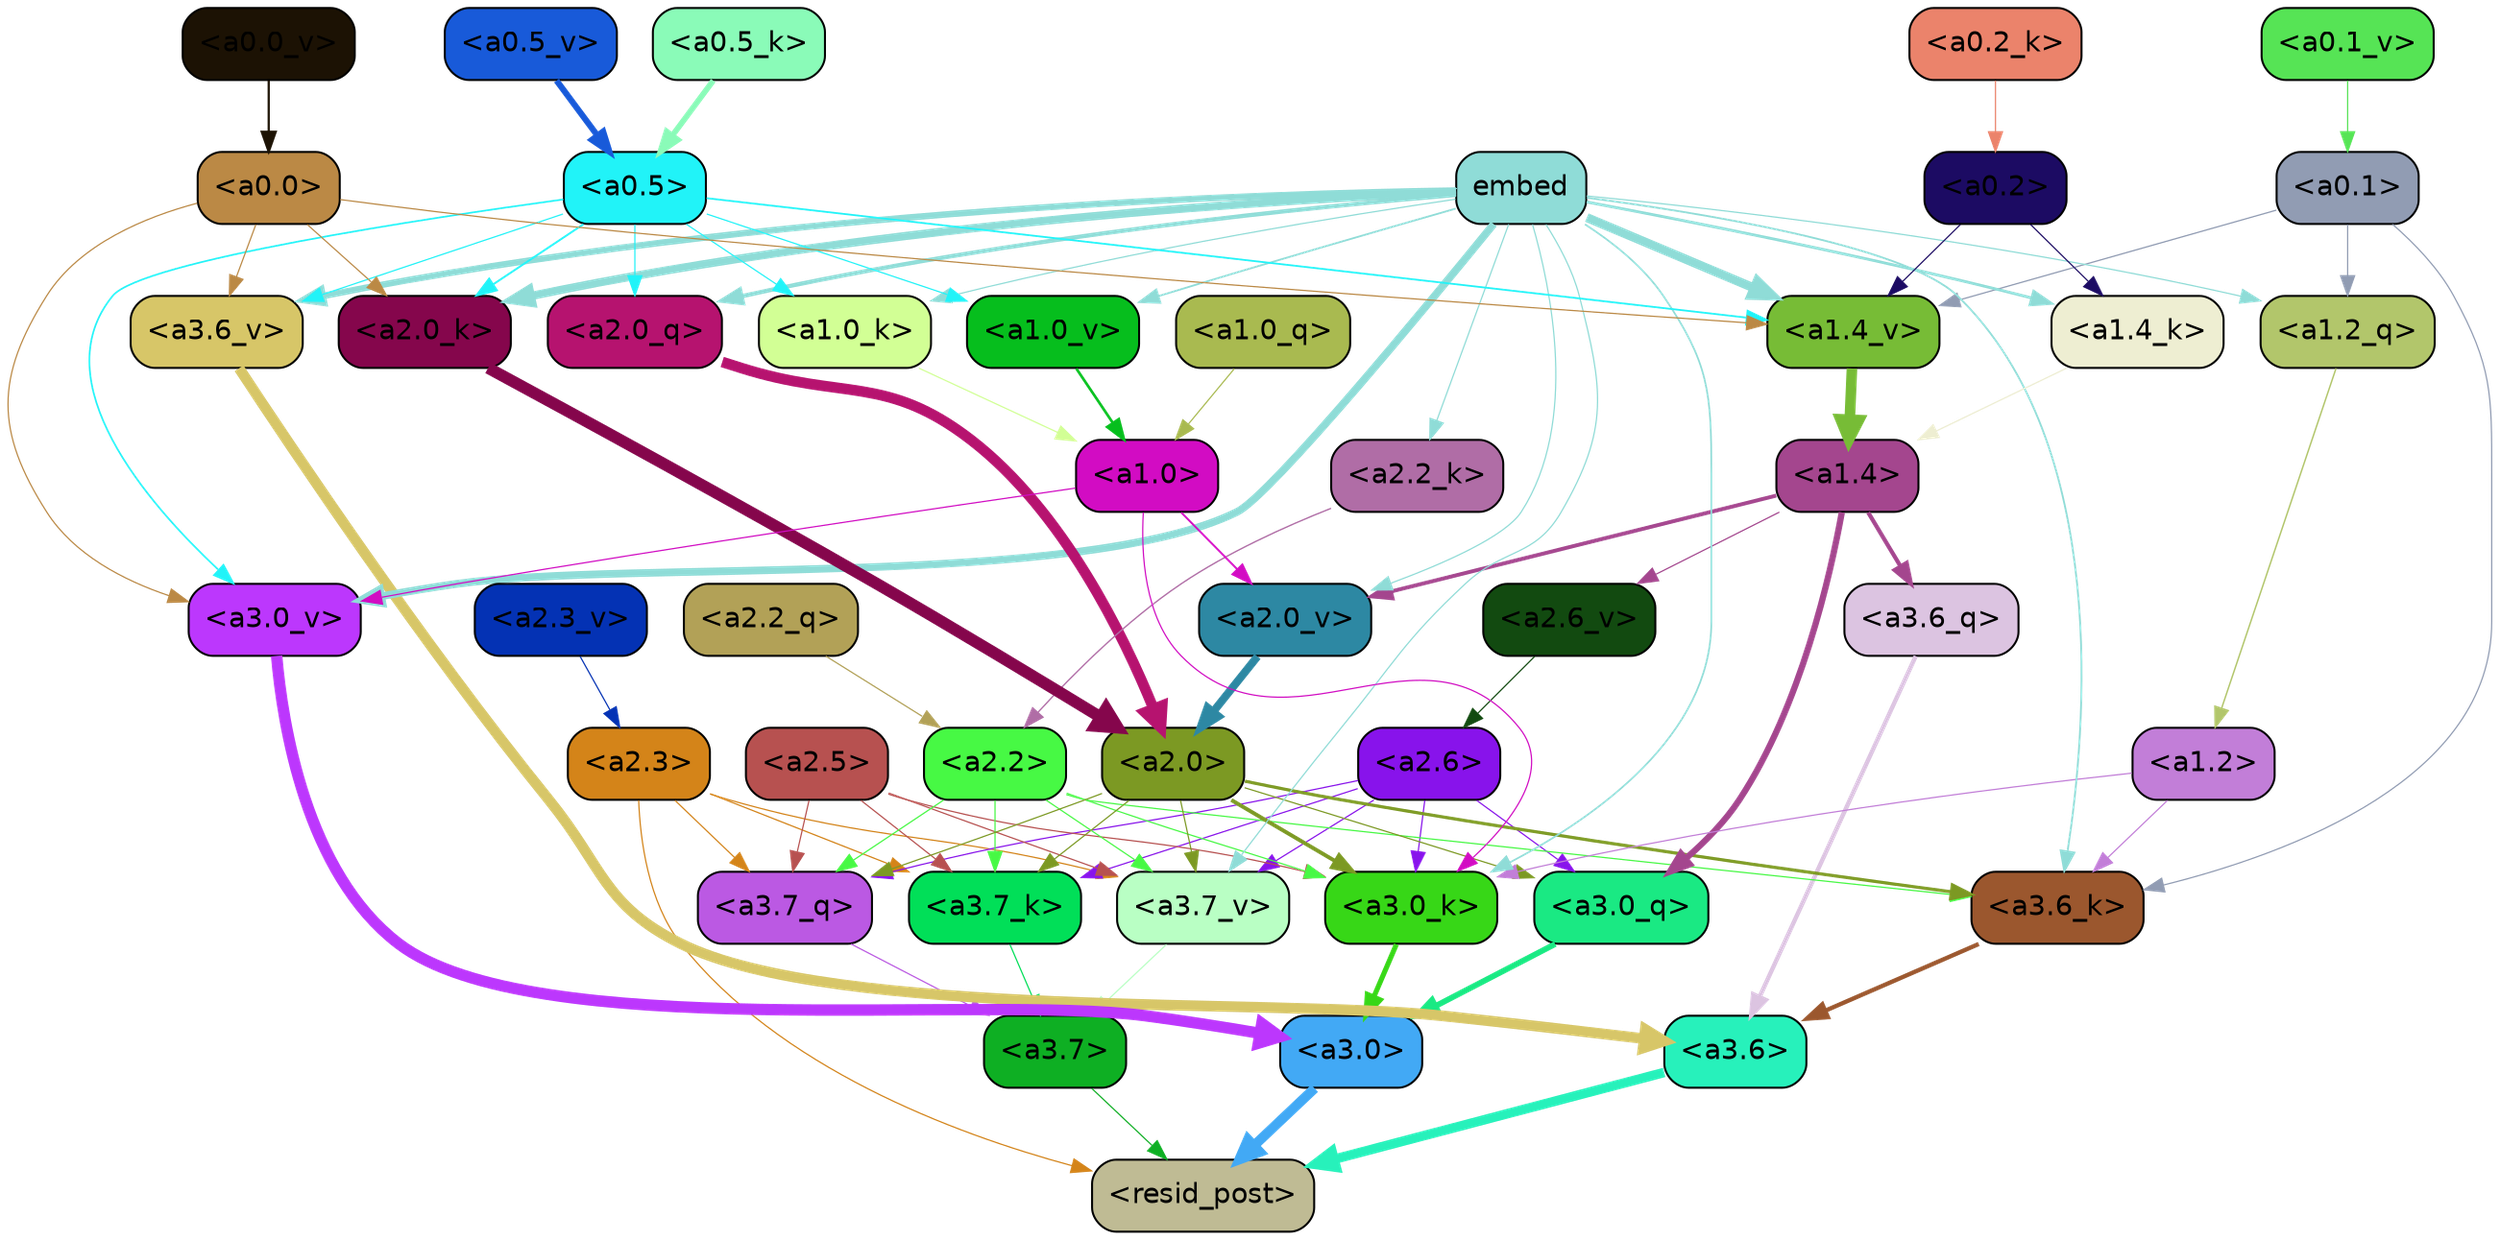 strict digraph "" {
	graph [bgcolor=transparent,
		layout=dot,
		overlap=false,
		splines=true
	];
	"<a3.7>"	[color=black,
		fillcolor="#0eaf23",
		fontname=Helvetica,
		shape=box,
		style="filled, rounded"];
	"<resid_post>"	[color=black,
		fillcolor="#bfbb94",
		fontname=Helvetica,
		shape=box,
		style="filled, rounded"];
	"<a3.7>" -> "<resid_post>"	[color="#0eaf23",
		penwidth=0.6];
	"<a3.6>"	[color=black,
		fillcolor="#27f1bb",
		fontname=Helvetica,
		shape=box,
		style="filled, rounded"];
	"<a3.6>" -> "<resid_post>"	[color="#27f1bb",
		penwidth=4.751592040061951];
	"<a3.0>"	[color=black,
		fillcolor="#42a9f5",
		fontname=Helvetica,
		shape=box,
		style="filled, rounded"];
	"<a3.0>" -> "<resid_post>"	[color="#42a9f5",
		penwidth=4.904066681861877];
	"<a2.3>"	[color=black,
		fillcolor="#d48419",
		fontname=Helvetica,
		shape=box,
		style="filled, rounded"];
	"<a2.3>" -> "<resid_post>"	[color="#d48419",
		penwidth=0.6];
	"<a3.7_q>"	[color=black,
		fillcolor="#bb59e3",
		fontname=Helvetica,
		shape=box,
		style="filled, rounded"];
	"<a2.3>" -> "<a3.7_q>"	[color="#d48419",
		penwidth=0.6];
	"<a3.7_k>"	[color=black,
		fillcolor="#01df58",
		fontname=Helvetica,
		shape=box,
		style="filled, rounded"];
	"<a2.3>" -> "<a3.7_k>"	[color="#d48419",
		penwidth=0.6069068089127541];
	"<a3.7_v>"	[color=black,
		fillcolor="#b9ffc4",
		fontname=Helvetica,
		shape=box,
		style="filled, rounded"];
	"<a2.3>" -> "<a3.7_v>"	[color="#d48419",
		penwidth=0.6];
	"<a3.7_q>" -> "<a3.7>"	[color="#bb59e3",
		penwidth=0.6];
	"<a3.6_q>"	[color=black,
		fillcolor="#dcc4e1",
		fontname=Helvetica,
		shape=box,
		style="filled, rounded"];
	"<a3.6_q>" -> "<a3.6>"	[color="#dcc4e1",
		penwidth=2.160832464694977];
	"<a3.0_q>"	[color=black,
		fillcolor="#1ae983",
		fontname=Helvetica,
		shape=box,
		style="filled, rounded"];
	"<a3.0_q>" -> "<a3.0>"	[color="#1ae983",
		penwidth=2.870753765106201];
	"<a3.7_k>" -> "<a3.7>"	[color="#01df58",
		penwidth=0.6];
	"<a3.6_k>"	[color=black,
		fillcolor="#9b572e",
		fontname=Helvetica,
		shape=box,
		style="filled, rounded"];
	"<a3.6_k>" -> "<a3.6>"	[color="#9b572e",
		penwidth=2.13908451795578];
	"<a3.0_k>"	[color=black,
		fillcolor="#37d717",
		fontname=Helvetica,
		shape=box,
		style="filled, rounded"];
	"<a3.0_k>" -> "<a3.0>"	[color="#37d717",
		penwidth=2.520303964614868];
	"<a3.7_v>" -> "<a3.7>"	[color="#b9ffc4",
		penwidth=0.6];
	"<a3.6_v>"	[color=black,
		fillcolor="#d7c668",
		fontname=Helvetica,
		shape=box,
		style="filled, rounded"];
	"<a3.6_v>" -> "<a3.6>"	[color="#d7c668",
		penwidth=5.297133803367615];
	"<a3.0_v>"	[color=black,
		fillcolor="#bc37fd",
		fontname=Helvetica,
		shape=box,
		style="filled, rounded"];
	"<a3.0_v>" -> "<a3.0>"	[color="#bc37fd",
		penwidth=5.680712580680847];
	"<a2.6>"	[color=black,
		fillcolor="#8813eb",
		fontname=Helvetica,
		shape=box,
		style="filled, rounded"];
	"<a2.6>" -> "<a3.7_q>"	[color="#8813eb",
		penwidth=0.6];
	"<a2.6>" -> "<a3.0_q>"	[color="#8813eb",
		penwidth=0.6];
	"<a2.6>" -> "<a3.7_k>"	[color="#8813eb",
		penwidth=0.6];
	"<a2.6>" -> "<a3.0_k>"	[color="#8813eb",
		penwidth=0.6];
	"<a2.6>" -> "<a3.7_v>"	[color="#8813eb",
		penwidth=0.6];
	"<a2.5>"	[color=black,
		fillcolor="#b75150",
		fontname=Helvetica,
		shape=box,
		style="filled, rounded"];
	"<a2.5>" -> "<a3.7_q>"	[color="#b75150",
		penwidth=0.6];
	"<a2.5>" -> "<a3.7_k>"	[color="#b75150",
		penwidth=0.6];
	"<a2.5>" -> "<a3.0_k>"	[color="#b75150",
		penwidth=0.6];
	"<a2.5>" -> "<a3.7_v>"	[color="#b75150",
		penwidth=0.6];
	"<a2.2>"	[color=black,
		fillcolor="#47f944",
		fontname=Helvetica,
		shape=box,
		style="filled, rounded"];
	"<a2.2>" -> "<a3.7_q>"	[color="#47f944",
		penwidth=0.6];
	"<a2.2>" -> "<a3.7_k>"	[color="#47f944",
		penwidth=0.6];
	"<a2.2>" -> "<a3.6_k>"	[color="#47f944",
		penwidth=0.6];
	"<a2.2>" -> "<a3.0_k>"	[color="#47f944",
		penwidth=0.6];
	"<a2.2>" -> "<a3.7_v>"	[color="#47f944",
		penwidth=0.6];
	"<a2.0>"	[color=black,
		fillcolor="#7c9923",
		fontname=Helvetica,
		shape=box,
		style="filled, rounded"];
	"<a2.0>" -> "<a3.7_q>"	[color="#7c9923",
		penwidth=0.6];
	"<a2.0>" -> "<a3.0_q>"	[color="#7c9923",
		penwidth=0.6];
	"<a2.0>" -> "<a3.7_k>"	[color="#7c9923",
		penwidth=0.6];
	"<a2.0>" -> "<a3.6_k>"	[color="#7c9923",
		penwidth=1.564806342124939];
	"<a2.0>" -> "<a3.0_k>"	[color="#7c9923",
		penwidth=1.9353990852832794];
	"<a2.0>" -> "<a3.7_v>"	[color="#7c9923",
		penwidth=0.6];
	"<a1.4>"	[color=black,
		fillcolor="#a4468e",
		fontname=Helvetica,
		shape=box,
		style="filled, rounded"];
	"<a1.4>" -> "<a3.6_q>"	[color="#a4468e",
		penwidth=2.0727532356977463];
	"<a1.4>" -> "<a3.0_q>"	[color="#a4468e",
		penwidth=3.1279823780059814];
	"<a2.6_v>"	[color=black,
		fillcolor="#124a10",
		fontname=Helvetica,
		shape=box,
		style="filled, rounded"];
	"<a1.4>" -> "<a2.6_v>"	[color="#a4468e",
		penwidth=0.6];
	"<a2.0_v>"	[color=black,
		fillcolor="#2d88a3",
		fontname=Helvetica,
		shape=box,
		style="filled, rounded"];
	"<a1.4>" -> "<a2.0_v>"	[color="#a4468e",
		penwidth=1.9170897603034973];
	"<a1.2>"	[color=black,
		fillcolor="#c27ed8",
		fontname=Helvetica,
		shape=box,
		style="filled, rounded"];
	"<a1.2>" -> "<a3.6_k>"	[color="#c27ed8",
		penwidth=0.6];
	"<a1.2>" -> "<a3.0_k>"	[color="#c27ed8",
		penwidth=0.6];
	"<a0.1>"	[color=black,
		fillcolor="#919cb3",
		fontname=Helvetica,
		shape=box,
		style="filled, rounded"];
	"<a0.1>" -> "<a3.6_k>"	[color="#919cb3",
		penwidth=0.6];
	"<a1.2_q>"	[color=black,
		fillcolor="#b2c66b",
		fontname=Helvetica,
		shape=box,
		style="filled, rounded"];
	"<a0.1>" -> "<a1.2_q>"	[color="#919cb3",
		penwidth=0.6];
	"<a1.4_v>"	[color=black,
		fillcolor="#77bc36",
		fontname=Helvetica,
		shape=box,
		style="filled, rounded"];
	"<a0.1>" -> "<a1.4_v>"	[color="#919cb3",
		penwidth=0.6202214732766151];
	embed	[color=black,
		fillcolor="#8fdcd7",
		fontname=Helvetica,
		shape=box,
		style="filled, rounded"];
	embed -> "<a3.6_k>"	[color="#8fdcd7",
		penwidth=0.8915999233722687];
	embed -> "<a3.0_k>"	[color="#8fdcd7",
		penwidth=0.832088902592659];
	embed -> "<a3.7_v>"	[color="#8fdcd7",
		penwidth=0.6];
	embed -> "<a3.6_v>"	[color="#8fdcd7",
		penwidth=3.1840110421180725];
	embed -> "<a3.0_v>"	[color="#8fdcd7",
		penwidth=3.8132747188210487];
	"<a2.0_q>"	[color=black,
		fillcolor="#b6136f",
		fontname=Helvetica,
		shape=box,
		style="filled, rounded"];
	embed -> "<a2.0_q>"	[color="#8fdcd7",
		penwidth=2.084651827812195];
	"<a2.2_k>"	[color=black,
		fillcolor="#b06da6",
		fontname=Helvetica,
		shape=box,
		style="filled, rounded"];
	embed -> "<a2.2_k>"	[color="#8fdcd7",
		penwidth=0.6];
	"<a2.0_k>"	[color=black,
		fillcolor="#85064c",
		fontname=Helvetica,
		shape=box,
		style="filled, rounded"];
	embed -> "<a2.0_k>"	[color="#8fdcd7",
		penwidth=4.084526404738426];
	embed -> "<a2.0_v>"	[color="#8fdcd7",
		penwidth=0.6];
	embed -> "<a1.2_q>"	[color="#8fdcd7",
		penwidth=0.6];
	"<a1.4_k>"	[color=black,
		fillcolor="#eeeed2",
		fontname=Helvetica,
		shape=box,
		style="filled, rounded"];
	embed -> "<a1.4_k>"	[color="#8fdcd7",
		penwidth=1.3912410736083984];
	"<a1.0_k>"	[color=black,
		fillcolor="#d2ff95",
		fontname=Helvetica,
		shape=box,
		style="filled, rounded"];
	embed -> "<a1.0_k>"	[color="#8fdcd7",
		penwidth=0.6];
	embed -> "<a1.4_v>"	[color="#8fdcd7",
		penwidth=4.4888065457344055];
	"<a1.0_v>"	[color=black,
		fillcolor="#06be1d",
		fontname=Helvetica,
		shape=box,
		style="filled, rounded"];
	embed -> "<a1.0_v>"	[color="#8fdcd7",
		penwidth=0.8796700537204742];
	"<a1.0>"	[color=black,
		fillcolor="#d20cc3",
		fontname=Helvetica,
		shape=box,
		style="filled, rounded"];
	"<a1.0>" -> "<a3.0_k>"	[color="#d20cc3",
		penwidth=0.6];
	"<a1.0>" -> "<a3.0_v>"	[color="#d20cc3",
		penwidth=0.6];
	"<a1.0>" -> "<a2.0_v>"	[color="#d20cc3",
		penwidth=0.9450988052412868];
	"<a0.5>"	[color=black,
		fillcolor="#21f3f8",
		fontname=Helvetica,
		shape=box,
		style="filled, rounded"];
	"<a0.5>" -> "<a3.6_v>"	[color="#21f3f8",
		penwidth=0.6];
	"<a0.5>" -> "<a3.0_v>"	[color="#21f3f8",
		penwidth=0.8331108838319778];
	"<a0.5>" -> "<a2.0_q>"	[color="#21f3f8",
		penwidth=0.6];
	"<a0.5>" -> "<a2.0_k>"	[color="#21f3f8",
		penwidth=0.9412797391414642];
	"<a0.5>" -> "<a1.0_k>"	[color="#21f3f8",
		penwidth=0.6];
	"<a0.5>" -> "<a1.4_v>"	[color="#21f3f8",
		penwidth=0.8757842034101486];
	"<a0.5>" -> "<a1.0_v>"	[color="#21f3f8",
		penwidth=0.6];
	"<a0.0>"	[color=black,
		fillcolor="#bb8945",
		fontname=Helvetica,
		shape=box,
		style="filled, rounded"];
	"<a0.0>" -> "<a3.6_v>"	[color="#bb8945",
		penwidth=0.6];
	"<a0.0>" -> "<a3.0_v>"	[color="#bb8945",
		penwidth=0.6];
	"<a0.0>" -> "<a2.0_k>"	[color="#bb8945",
		penwidth=0.6];
	"<a0.0>" -> "<a1.4_v>"	[color="#bb8945",
		penwidth=0.6];
	"<a2.2_q>"	[color=black,
		fillcolor="#b2a157",
		fontname=Helvetica,
		shape=box,
		style="filled, rounded"];
	"<a2.2_q>" -> "<a2.2>"	[color="#b2a157",
		penwidth=0.6];
	"<a2.0_q>" -> "<a2.0>"	[color="#b6136f",
		penwidth=5.29856276512146];
	"<a2.2_k>" -> "<a2.2>"	[color="#b06da6",
		penwidth=0.6722683310508728];
	"<a2.0_k>" -> "<a2.0>"	[color="#85064c",
		penwidth=5.859246134757996];
	"<a2.6_v>" -> "<a2.6>"	[color="#124a10",
		penwidth=0.6];
	"<a2.3_v>"	[color=black,
		fillcolor="#0432b4",
		fontname=Helvetica,
		shape=box,
		style="filled, rounded"];
	"<a2.3_v>" -> "<a2.3>"	[color="#0432b4",
		penwidth=0.6];
	"<a2.0_v>" -> "<a2.0>"	[color="#2d88a3",
		penwidth=3.9621697664260864];
	"<a1.2_q>" -> "<a1.2>"	[color="#b2c66b",
		penwidth=0.7185482024215162];
	"<a1.0_q>"	[color=black,
		fillcolor="#a9ba50",
		fontname=Helvetica,
		shape=box,
		style="filled, rounded"];
	"<a1.0_q>" -> "<a1.0>"	[color="#a9ba50",
		penwidth=0.6];
	"<a1.4_k>" -> "<a1.4>"	[color="#eeeed2",
		penwidth=0.6];
	"<a1.0_k>" -> "<a1.0>"	[color="#d2ff95",
		penwidth=0.6];
	"<a1.4_v>" -> "<a1.4>"	[color="#77bc36",
		penwidth=5.280138969421387];
	"<a1.0_v>" -> "<a1.0>"	[color="#06be1d",
		penwidth=1.318962275981903];
	"<a0.2>"	[color=black,
		fillcolor="#1c0b63",
		fontname=Helvetica,
		shape=box,
		style="filled, rounded"];
	"<a0.2>" -> "<a1.4_k>"	[color="#1c0b63",
		penwidth=0.6];
	"<a0.2>" -> "<a1.4_v>"	[color="#1c0b63",
		penwidth=0.6];
	"<a0.5_k>"	[color=black,
		fillcolor="#8afbb8",
		fontname=Helvetica,
		shape=box,
		style="filled, rounded"];
	"<a0.5_k>" -> "<a0.5>"	[color="#8afbb8",
		penwidth=2.833264708518982];
	"<a0.2_k>"	[color=black,
		fillcolor="#eb836b",
		fontname=Helvetica,
		shape=box,
		style="filled, rounded"];
	"<a0.2_k>" -> "<a0.2>"	[color="#eb836b",
		penwidth=0.6];
	"<a0.5_v>"	[color=black,
		fillcolor="#185ad9",
		fontname=Helvetica,
		shape=box,
		style="filled, rounded"];
	"<a0.5_v>" -> "<a0.5>"	[color="#185ad9",
		penwidth=3.0403636693954468];
	"<a0.1_v>"	[color=black,
		fillcolor="#56e455",
		fontname=Helvetica,
		shape=box,
		style="filled, rounded"];
	"<a0.1_v>" -> "<a0.1>"	[color="#56e455",
		penwidth=0.6];
	"<a0.0_v>"	[color=black,
		fillcolor="#1c1204",
		fontname=Helvetica,
		shape=box,
		style="filled, rounded"];
	"<a0.0_v>" -> "<a0.0>"	[color="#1c1204",
		penwidth=1.1078208088874817];
}
